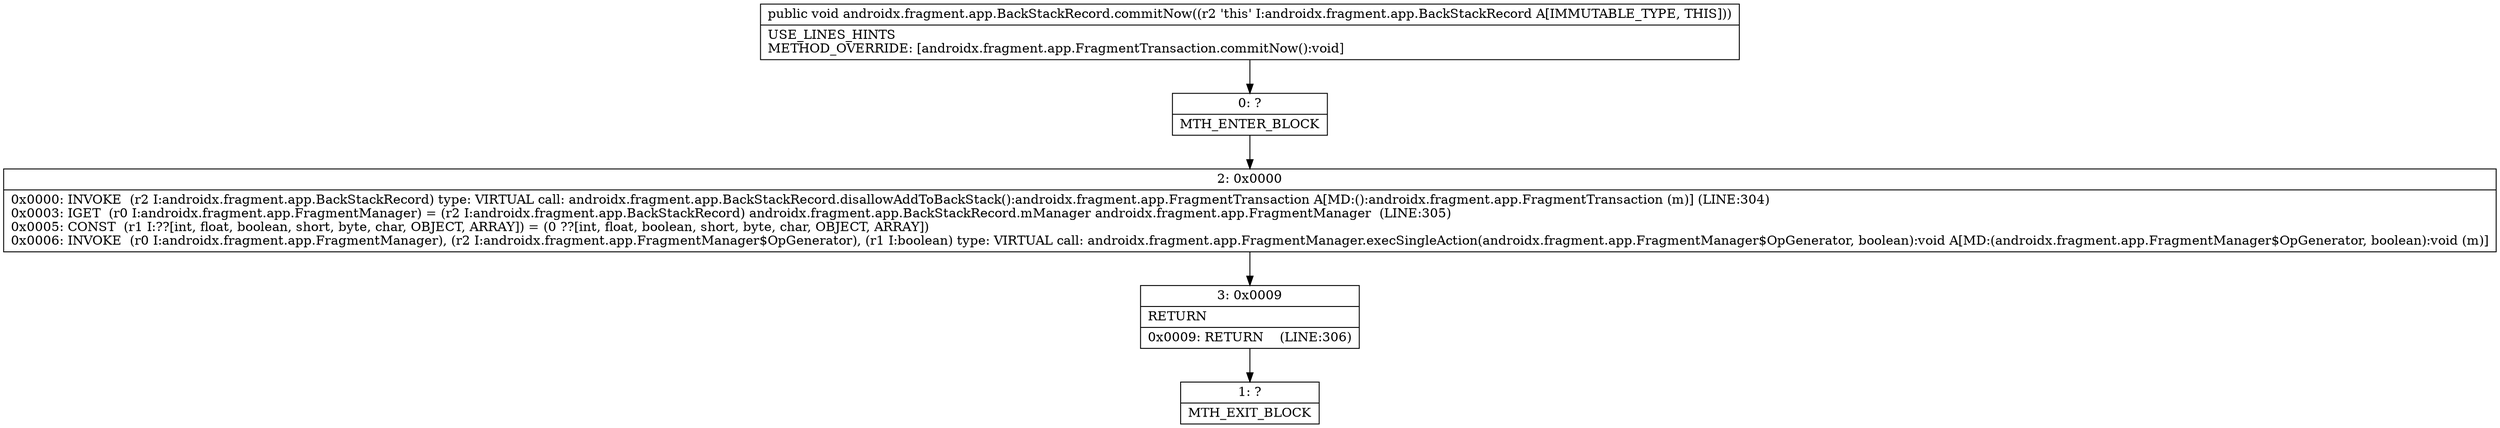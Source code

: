 digraph "CFG forandroidx.fragment.app.BackStackRecord.commitNow()V" {
Node_0 [shape=record,label="{0\:\ ?|MTH_ENTER_BLOCK\l}"];
Node_2 [shape=record,label="{2\:\ 0x0000|0x0000: INVOKE  (r2 I:androidx.fragment.app.BackStackRecord) type: VIRTUAL call: androidx.fragment.app.BackStackRecord.disallowAddToBackStack():androidx.fragment.app.FragmentTransaction A[MD:():androidx.fragment.app.FragmentTransaction (m)] (LINE:304)\l0x0003: IGET  (r0 I:androidx.fragment.app.FragmentManager) = (r2 I:androidx.fragment.app.BackStackRecord) androidx.fragment.app.BackStackRecord.mManager androidx.fragment.app.FragmentManager  (LINE:305)\l0x0005: CONST  (r1 I:??[int, float, boolean, short, byte, char, OBJECT, ARRAY]) = (0 ??[int, float, boolean, short, byte, char, OBJECT, ARRAY]) \l0x0006: INVOKE  (r0 I:androidx.fragment.app.FragmentManager), (r2 I:androidx.fragment.app.FragmentManager$OpGenerator), (r1 I:boolean) type: VIRTUAL call: androidx.fragment.app.FragmentManager.execSingleAction(androidx.fragment.app.FragmentManager$OpGenerator, boolean):void A[MD:(androidx.fragment.app.FragmentManager$OpGenerator, boolean):void (m)]\l}"];
Node_3 [shape=record,label="{3\:\ 0x0009|RETURN\l|0x0009: RETURN    (LINE:306)\l}"];
Node_1 [shape=record,label="{1\:\ ?|MTH_EXIT_BLOCK\l}"];
MethodNode[shape=record,label="{public void androidx.fragment.app.BackStackRecord.commitNow((r2 'this' I:androidx.fragment.app.BackStackRecord A[IMMUTABLE_TYPE, THIS]))  | USE_LINES_HINTS\lMETHOD_OVERRIDE: [androidx.fragment.app.FragmentTransaction.commitNow():void]\l}"];
MethodNode -> Node_0;Node_0 -> Node_2;
Node_2 -> Node_3;
Node_3 -> Node_1;
}


